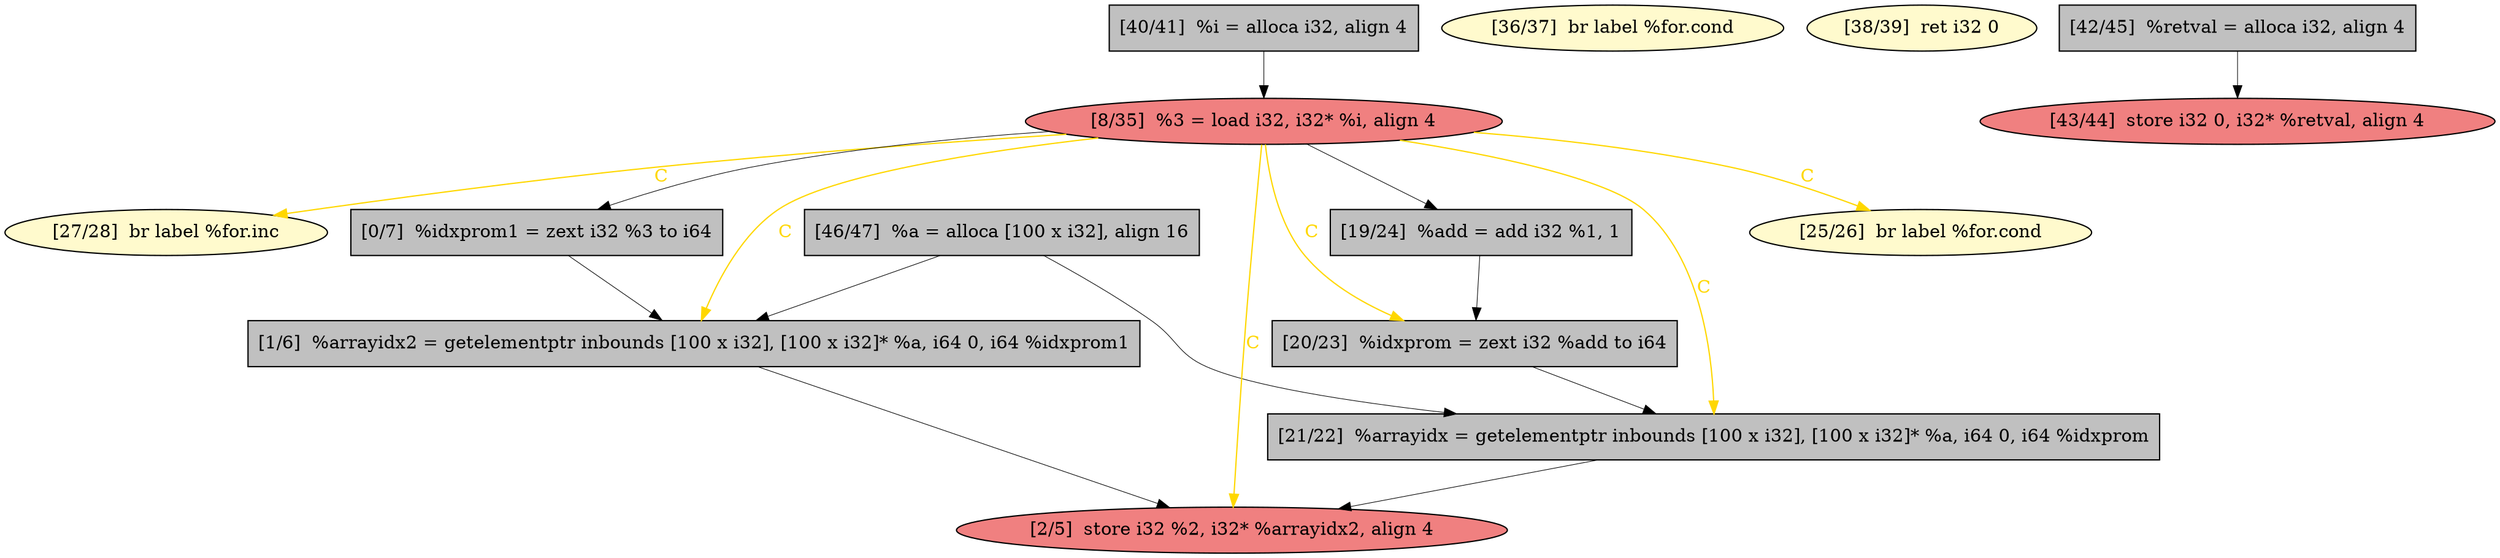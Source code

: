 
digraph G {


node60 [fillcolor=lemonchiffon,label="[27/28]  br label %for.inc",shape=ellipse,style=filled ]
node58 [fillcolor=grey,label="[0/7]  %idxprom1 = zext i32 %3 to i64",shape=rectangle,style=filled ]
node56 [fillcolor=lightcoral,label="[2/5]  store i32 %2, i32* %arrayidx2, align 4",shape=ellipse,style=filled ]
node55 [fillcolor=grey,label="[46/47]  %a = alloca [100 x i32], align 16",shape=rectangle,style=filled ]
node54 [fillcolor=grey,label="[1/6]  %arrayidx2 = getelementptr inbounds [100 x i32], [100 x i32]* %a, i64 0, i64 %idxprom1",shape=rectangle,style=filled ]
node61 [fillcolor=lightcoral,label="[8/35]  %3 = load i32, i32* %i, align 4",shape=ellipse,style=filled ]
node49 [fillcolor=grey,label="[19/24]  %add = add i32 %1, 1",shape=rectangle,style=filled ]
node48 [fillcolor=lemonchiffon,label="[36/37]  br label %for.cond",shape=ellipse,style=filled ]
node57 [fillcolor=grey,label="[21/22]  %arrayidx = getelementptr inbounds [100 x i32], [100 x i32]* %a, i64 0, i64 %idxprom",shape=rectangle,style=filled ]
node50 [fillcolor=lemonchiffon,label="[38/39]  ret i32 0",shape=ellipse,style=filled ]
node51 [fillcolor=grey,label="[40/41]  %i = alloca i32, align 4",shape=rectangle,style=filled ]
node62 [fillcolor=grey,label="[42/45]  %retval = alloca i32, align 4",shape=rectangle,style=filled ]
node52 [fillcolor=lightcoral,label="[43/44]  store i32 0, i32* %retval, align 4",shape=ellipse,style=filled ]
node59 [fillcolor=lemonchiffon,label="[25/26]  br label %for.cond",shape=ellipse,style=filled ]
node53 [fillcolor=grey,label="[20/23]  %idxprom = zext i32 %add to i64",shape=rectangle,style=filled ]

node51->node61 [style=solid,color=black,label="",penwidth=0.5,fontcolor=black ]
node61->node58 [style=solid,color=black,label="",penwidth=0.5,fontcolor=black ]
node61->node53 [style=solid,color=gold,label="C",penwidth=1.0,fontcolor=gold ]
node61->node56 [style=solid,color=gold,label="C",penwidth=1.0,fontcolor=gold ]
node57->node56 [style=solid,color=black,label="",penwidth=0.5,fontcolor=black ]
node55->node57 [style=solid,color=black,label="",penwidth=0.5,fontcolor=black ]
node58->node54 [style=solid,color=black,label="",penwidth=0.5,fontcolor=black ]
node61->node57 [style=solid,color=gold,label="C",penwidth=1.0,fontcolor=gold ]
node49->node53 [style=solid,color=black,label="",penwidth=0.5,fontcolor=black ]
node61->node49 [style=solid,color=black,label="",penwidth=0.5,fontcolor=black ]
node61->node54 [style=solid,color=gold,label="C",penwidth=1.0,fontcolor=gold ]
node53->node57 [style=solid,color=black,label="",penwidth=0.5,fontcolor=black ]
node61->node59 [style=solid,color=gold,label="C",penwidth=1.0,fontcolor=gold ]
node62->node52 [style=solid,color=black,label="",penwidth=0.5,fontcolor=black ]
node61->node60 [style=solid,color=gold,label="C",penwidth=1.0,fontcolor=gold ]
node55->node54 [style=solid,color=black,label="",penwidth=0.5,fontcolor=black ]
node54->node56 [style=solid,color=black,label="",penwidth=0.5,fontcolor=black ]


}
